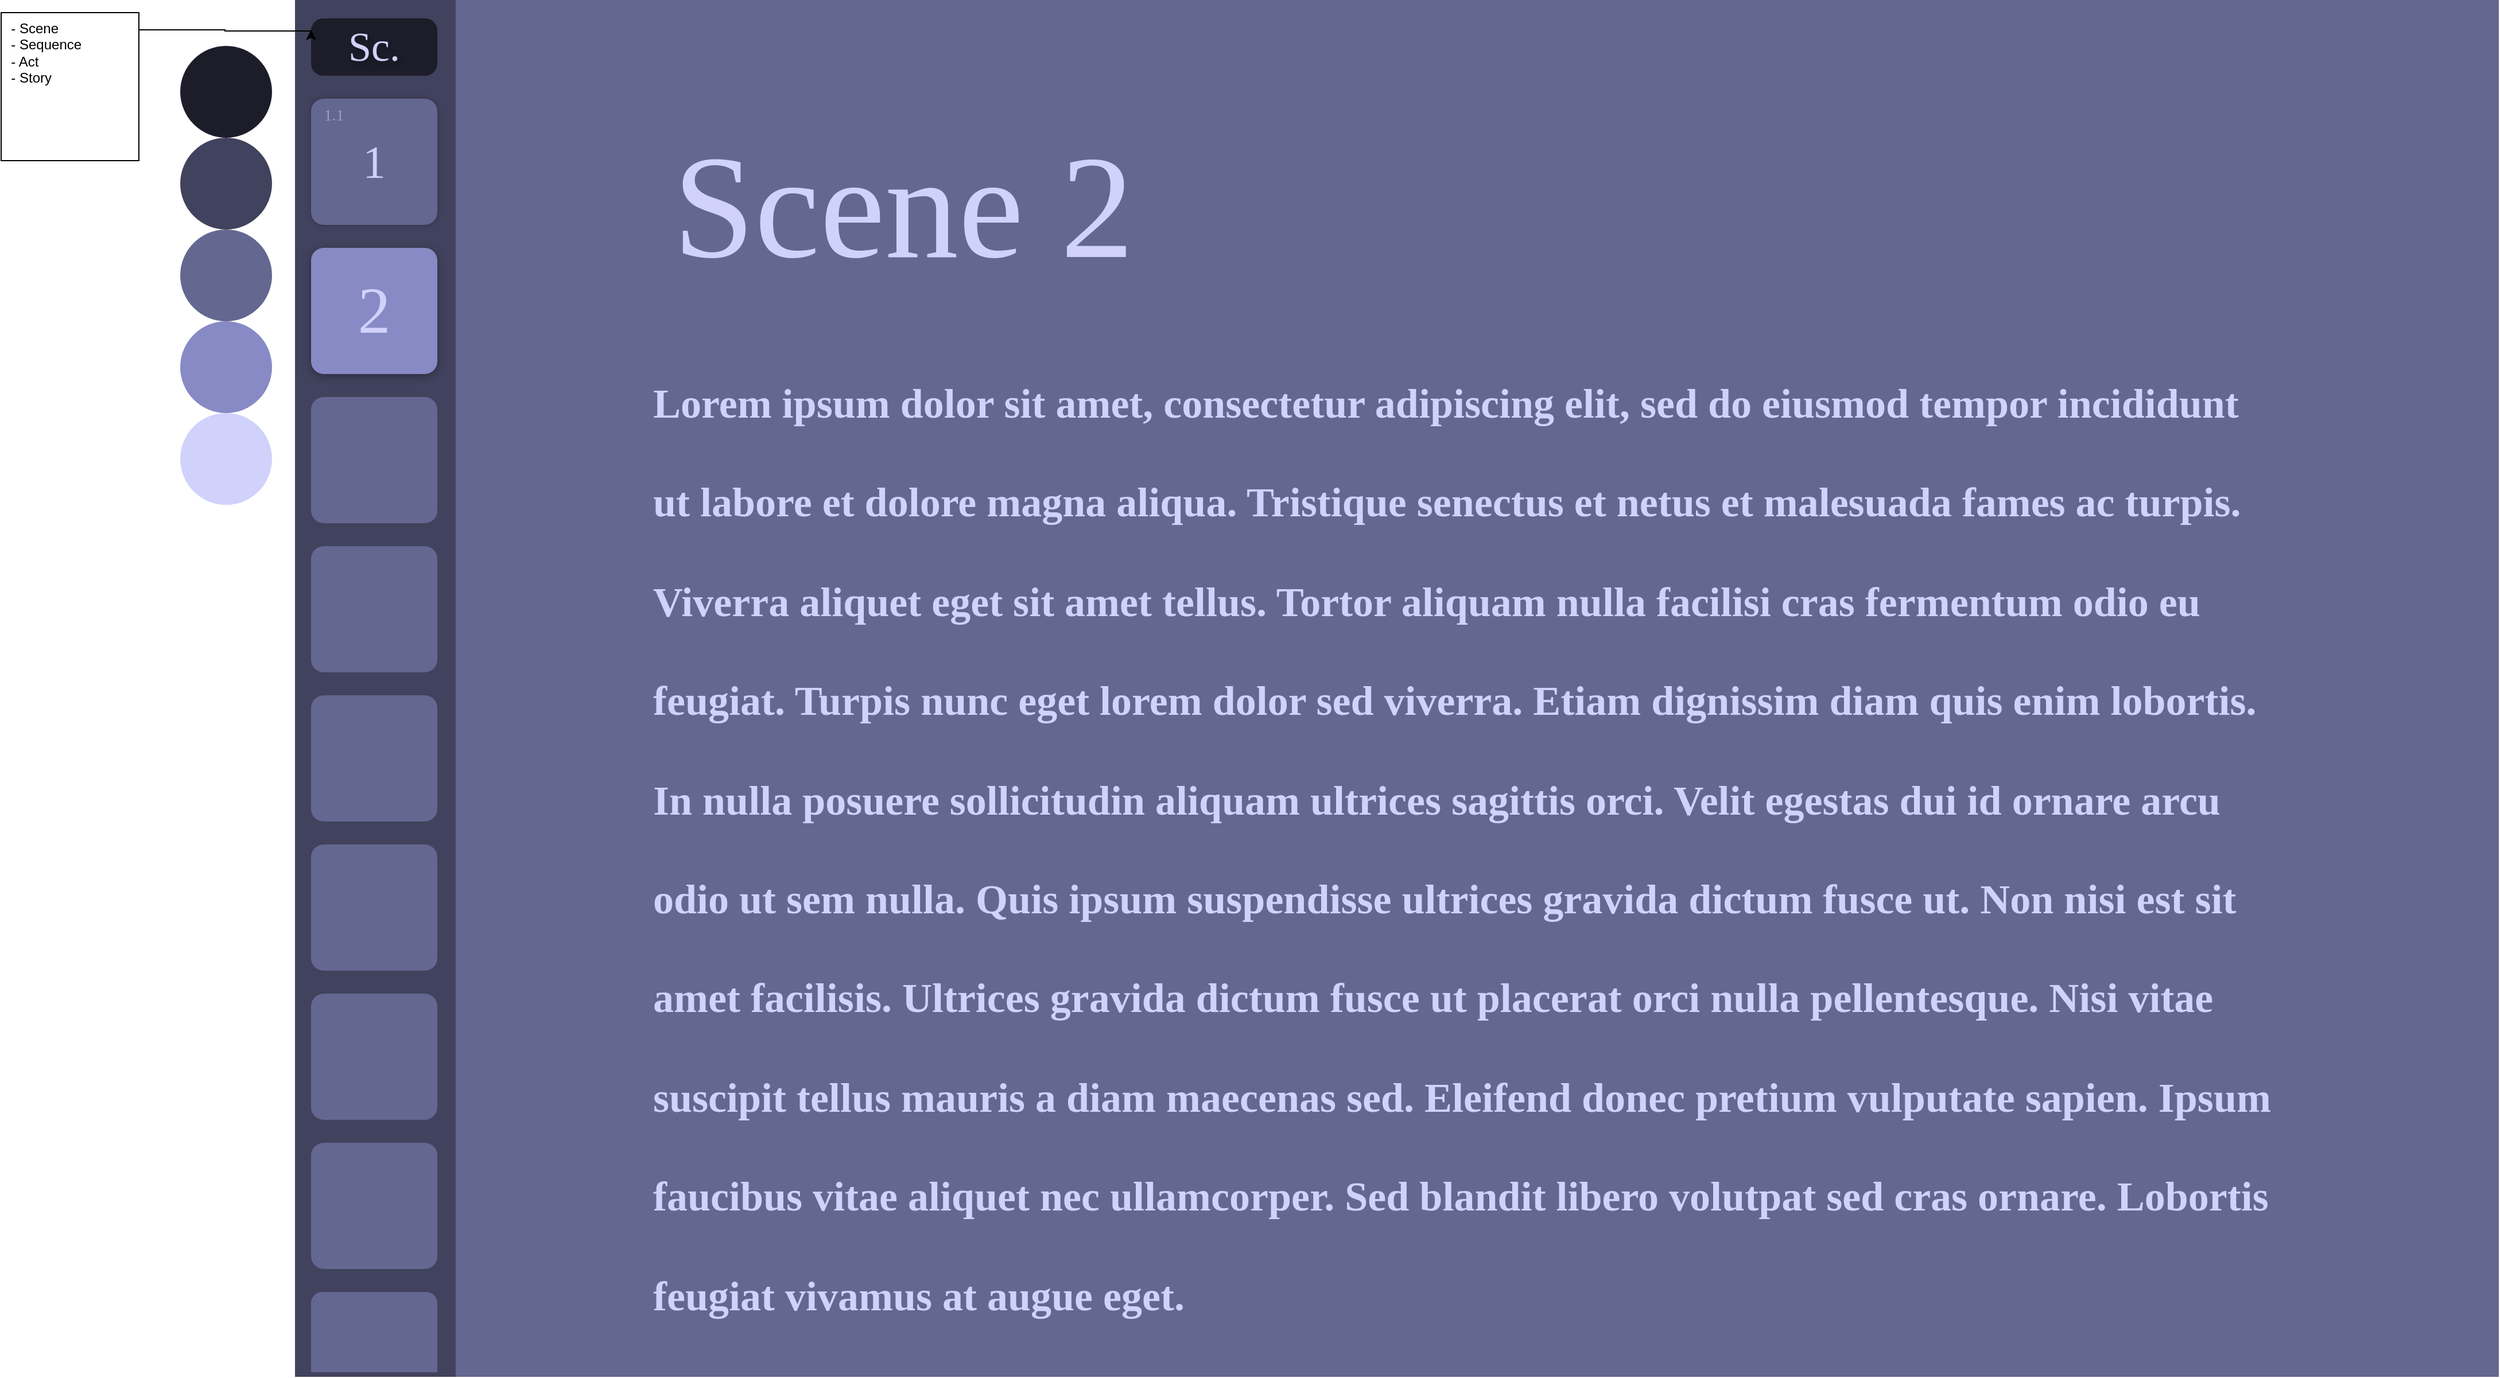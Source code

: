 <mxfile version="24.1.0" type="device">
  <diagram name="Page-1" id="k8o6A5WAioBt1qZGyV_W">
    <mxGraphModel dx="4651" dy="1231" grid="1" gridSize="10" guides="1" tooltips="1" connect="1" arrows="1" fold="1" page="1" pageScale="1" pageWidth="1920" pageHeight="1200" math="0" shadow="0">
      <root>
        <mxCell id="0" />
        <mxCell id="1" parent="0" />
        <mxCell id="ZnoqgQ85ZHBMjgRVOAB5-2" value="" style="rounded=0;whiteSpace=wrap;html=1;strokeColor=none;fillColor=#646790;connectable=0;allowArrows=0;fontFamily=EB Garamond;fontSource=https%3A%2F%2Ffonts.googleapis.com%2Fcss%3Ffamily%3DEB%2BGaramond;" vertex="1" parent="1">
          <mxGeometry x="140" width="1780" height="1200" as="geometry" />
        </mxCell>
        <mxCell id="ZnoqgQ85ZHBMjgRVOAB5-35" value="" style="ellipse;whiteSpace=wrap;html=1;aspect=fixed;strokeColor=none;fillColor=#1d1d2a;" vertex="1" parent="1">
          <mxGeometry x="-100" y="40" width="80" height="80" as="geometry" />
        </mxCell>
        <mxCell id="ZnoqgQ85ZHBMjgRVOAB5-36" value="" style="ellipse;whiteSpace=wrap;html=1;aspect=fixed;strokeColor=none;fillColor=#41425d;" vertex="1" parent="1">
          <mxGeometry x="-100" y="120" width="80" height="80" as="geometry" />
        </mxCell>
        <mxCell id="ZnoqgQ85ZHBMjgRVOAB5-37" value="" style="ellipse;whiteSpace=wrap;html=1;aspect=fixed;strokeColor=none;fillColor=#646790;" vertex="1" parent="1">
          <mxGeometry x="-100" y="200" width="80" height="80" as="geometry" />
        </mxCell>
        <mxCell id="ZnoqgQ85ZHBMjgRVOAB5-38" value="" style="ellipse;whiteSpace=wrap;html=1;aspect=fixed;strokeColor=none;fillColor=#878ac4;" vertex="1" parent="1">
          <mxGeometry x="-100" y="280" width="80" height="80" as="geometry" />
        </mxCell>
        <mxCell id="ZnoqgQ85ZHBMjgRVOAB5-39" value="" style="ellipse;whiteSpace=wrap;html=1;aspect=fixed;strokeColor=none;fillColor=#d0d2fb;" vertex="1" parent="1">
          <mxGeometry x="-100" y="360" width="80" height="80" as="geometry" />
        </mxCell>
        <mxCell id="ZnoqgQ85ZHBMjgRVOAB5-40" value="" style="rounded=0;whiteSpace=wrap;html=1;strokeColor=none;fillColor=#41425d;connectable=0;allowArrows=0;" vertex="1" parent="1">
          <mxGeometry width="140" height="1200" as="geometry" />
        </mxCell>
        <mxCell id="ZnoqgQ85ZHBMjgRVOAB5-42" value="1" style="rounded=1;whiteSpace=wrap;html=1;strokeColor=none;fillColor=#646790;connectable=0;allowArrows=0;aspect=fixed;arcSize=10;fontColor=#d0d2fb;fontSize=40;fontFamily=Libre Baskerville;fontSource=https%3A%2F%2Ffonts.googleapis.com%2Fcss%3Ffamily%3DLibre%2BBaskerville;shadow=1;shadowOffsetY=0;shadowOffsetX=0;" vertex="1" parent="1">
          <mxGeometry x="14" y="86" width="110" height="110" as="geometry" />
        </mxCell>
        <mxCell id="ZnoqgQ85ZHBMjgRVOAB5-43" value="Sc." style="rounded=1;whiteSpace=wrap;html=1;strokeColor=none;fillColor=#1d1d2a;connectable=0;allowArrows=0;arcSize=21;fontSize=36;fontFamily=Libre Baskerville;fontSource=https%3A%2F%2Ffonts.googleapis.com%2Fcss%3Ffamily%3DLibre%2BBaskerville;fontColor=#d0d2fb;textShadow=1;" vertex="1" parent="1">
          <mxGeometry x="14" y="16" width="110" height="50" as="geometry" />
        </mxCell>
        <mxCell id="ZnoqgQ85ZHBMjgRVOAB5-44" value="2" style="rounded=1;whiteSpace=wrap;html=1;strokeColor=none;fillColor=#878ac4;connectable=0;allowArrows=0;aspect=fixed;arcSize=10;fontFamily=Libre Baskerville;fontSource=https%3A%2F%2Ffonts.googleapis.com%2Fcss%3Ffamily%3DLibre%2BBaskerville;fontColor=#d0d2fb;labelBackgroundColor=none;fontSize=57;shadow=1;shadowOffsetX=0;shadowOffsetY=2;shadowBlur=4;shadowOpacity=30;" vertex="1" parent="1">
          <mxGeometry x="14" y="216" width="110" height="110" as="geometry" />
        </mxCell>
        <mxCell id="ZnoqgQ85ZHBMjgRVOAB5-45" value="" style="rounded=1;whiteSpace=wrap;html=1;strokeColor=none;fillColor=#646790;connectable=0;allowArrows=0;aspect=fixed;arcSize=10;" vertex="1" parent="1">
          <mxGeometry x="14" y="346" width="110" height="110" as="geometry" />
        </mxCell>
        <mxCell id="ZnoqgQ85ZHBMjgRVOAB5-46" value="" style="rounded=1;whiteSpace=wrap;html=1;strokeColor=none;fillColor=#646790;connectable=0;allowArrows=0;aspect=fixed;arcSize=10;" vertex="1" parent="1">
          <mxGeometry x="14" y="476" width="110" height="110" as="geometry" />
        </mxCell>
        <mxCell id="ZnoqgQ85ZHBMjgRVOAB5-47" value="" style="rounded=1;whiteSpace=wrap;html=1;strokeColor=none;fillColor=#646790;connectable=0;allowArrows=0;aspect=fixed;arcSize=10;" vertex="1" parent="1">
          <mxGeometry x="14" y="606" width="110" height="110" as="geometry" />
        </mxCell>
        <mxCell id="ZnoqgQ85ZHBMjgRVOAB5-48" value="" style="rounded=1;whiteSpace=wrap;html=1;strokeColor=none;fillColor=#646790;connectable=0;allowArrows=0;aspect=fixed;arcSize=10;" vertex="1" parent="1">
          <mxGeometry x="14" y="736" width="110" height="110" as="geometry" />
        </mxCell>
        <mxCell id="ZnoqgQ85ZHBMjgRVOAB5-49" value="" style="rounded=1;whiteSpace=wrap;html=1;strokeColor=none;fillColor=#646790;connectable=0;allowArrows=0;aspect=fixed;arcSize=10;" vertex="1" parent="1">
          <mxGeometry x="14" y="866" width="110" height="110" as="geometry" />
        </mxCell>
        <mxCell id="ZnoqgQ85ZHBMjgRVOAB5-50" value="" style="rounded=1;whiteSpace=wrap;html=1;strokeColor=none;fillColor=#646790;connectable=0;allowArrows=0;aspect=fixed;arcSize=10;" vertex="1" parent="1">
          <mxGeometry x="14" y="996" width="110" height="110" as="geometry" />
        </mxCell>
        <mxCell id="ZnoqgQ85ZHBMjgRVOAB5-51" value="" style="rounded=1;whiteSpace=wrap;html=1;strokeColor=none;fillColor=#646790;connectable=0;allowArrows=0;arcSize=14;" vertex="1" parent="1">
          <mxGeometry x="14" y="1126" width="110" height="70" as="geometry" />
        </mxCell>
        <mxCell id="ZnoqgQ85ZHBMjgRVOAB5-52" value="" style="rounded=1;whiteSpace=wrap;html=1;strokeColor=none;fillColor=#646790;connectable=0;allowArrows=0;arcSize=0;" vertex="1" parent="1">
          <mxGeometry x="14" y="1136" width="110" height="60" as="geometry" />
        </mxCell>
        <mxCell id="ZnoqgQ85ZHBMjgRVOAB5-53" value="1.1" style="text;html=1;align=center;verticalAlign=middle;whiteSpace=wrap;rounded=0;fontColor=#d0d2fb;fontFamily=Libre Baskerville;fontSource=https%3A%2F%2Ffonts.googleapis.com%2Fcss%3Ffamily%3DLibre%2BBaskerville;fontSize=14;textOpacity=50;" vertex="1" parent="1">
          <mxGeometry x="14" y="86" width="40" height="30" as="geometry" />
        </mxCell>
        <mxCell id="ZnoqgQ85ZHBMjgRVOAB5-54" value="&lt;font style=&quot;font-size: 128px;&quot;&gt;Scene 2&lt;/font&gt;" style="text;html=1;align=center;verticalAlign=middle;whiteSpace=wrap;rounded=0;fontFamily=Playfair Display;fontSource=https%3A%2F%2Ffonts.googleapis.com%2Fcss%3Ffamily%3DPlayfair%2BDisplay;fontColor=#d0d2fb;" vertex="1" parent="1">
          <mxGeometry x="310" y="116" width="440" height="130" as="geometry" />
        </mxCell>
        <mxCell id="ZnoqgQ85ZHBMjgRVOAB5-55" value="&lt;h1 style=&quot;margin-top: 0px;&quot;&gt;&lt;span style=&quot;font-size: 36px;&quot;&gt;Lorem ipsum dolor sit amet, consectetur adipiscing elit, sed do eiusmod tempor incididunt ut labore et dolore magna aliqua. Tristique senectus et netus et malesuada fames ac turpis. Viverra aliquet eget sit amet tellus. Tortor aliquam nulla facilisi cras fermentum odio eu feugiat. Turpis nunc eget lorem dolor sed viverra. Etiam dignissim diam quis enim lobortis. In nulla posuere sollicitudin aliquam ultrices sagittis orci. Velit egestas dui id ornare arcu odio ut sem nulla. Quis ipsum suspendisse ultrices gravida dictum fusce ut. Non nisi est sit amet facilisis. Ultrices gravida dictum fusce ut placerat orci nulla pellentesque. Nisi vitae suscipit tellus mauris a diam maecenas sed. Eleifend donec pretium vulputate sapien. Ipsum faucibus vitae aliquet nec ullamcorper. Sed blandit libero volutpat sed cras ornare. Lobortis feugiat vivamus at augue eget.&lt;/span&gt;&lt;/h1&gt;" style="text;html=1;whiteSpace=wrap;overflow=hidden;rounded=0;fontSize=36;fontFamily=EB Garamond;verticalAlign=top;fontColor=#d0d2fb;fontStyle=0;fontSource=https%3A%2F%2Ffonts.googleapis.com%2Fcss%3Ffamily%3DEB%2BGaramond;" vertex="1" parent="1">
          <mxGeometry x="310" y="290" width="1420" height="870" as="geometry" />
        </mxCell>
        <mxCell id="ZnoqgQ85ZHBMjgRVOAB5-57" style="edgeStyle=orthogonalEdgeStyle;rounded=0;orthogonalLoop=1;jettySize=auto;html=1;exitX=1;exitY=0.25;exitDx=0;exitDy=0;" edge="1" parent="1" source="ZnoqgQ85ZHBMjgRVOAB5-56">
          <mxGeometry relative="1" as="geometry">
            <mxPoint x="14" y="26" as="targetPoint" />
            <Array as="points">
              <mxPoint x="-136" y="26" />
              <mxPoint x="-61" y="26" />
              <mxPoint x="-61" y="27" />
              <mxPoint x="14" y="27" />
            </Array>
          </mxGeometry>
        </mxCell>
        <mxCell id="ZnoqgQ85ZHBMjgRVOAB5-56" value="&amp;nbsp; - Scene&lt;div&gt;&amp;nbsp; - Sequence&lt;br&gt;&lt;div&gt;&amp;nbsp; - Act&lt;/div&gt;&lt;div style=&quot;&quot;&gt;&amp;nbsp; - Story&lt;/div&gt;&lt;/div&gt;" style="rounded=0;whiteSpace=wrap;html=1;align=left;verticalAlign=top;" vertex="1" parent="1">
          <mxGeometry x="-256" y="11" width="120" height="129" as="geometry" />
        </mxCell>
      </root>
    </mxGraphModel>
  </diagram>
</mxfile>
